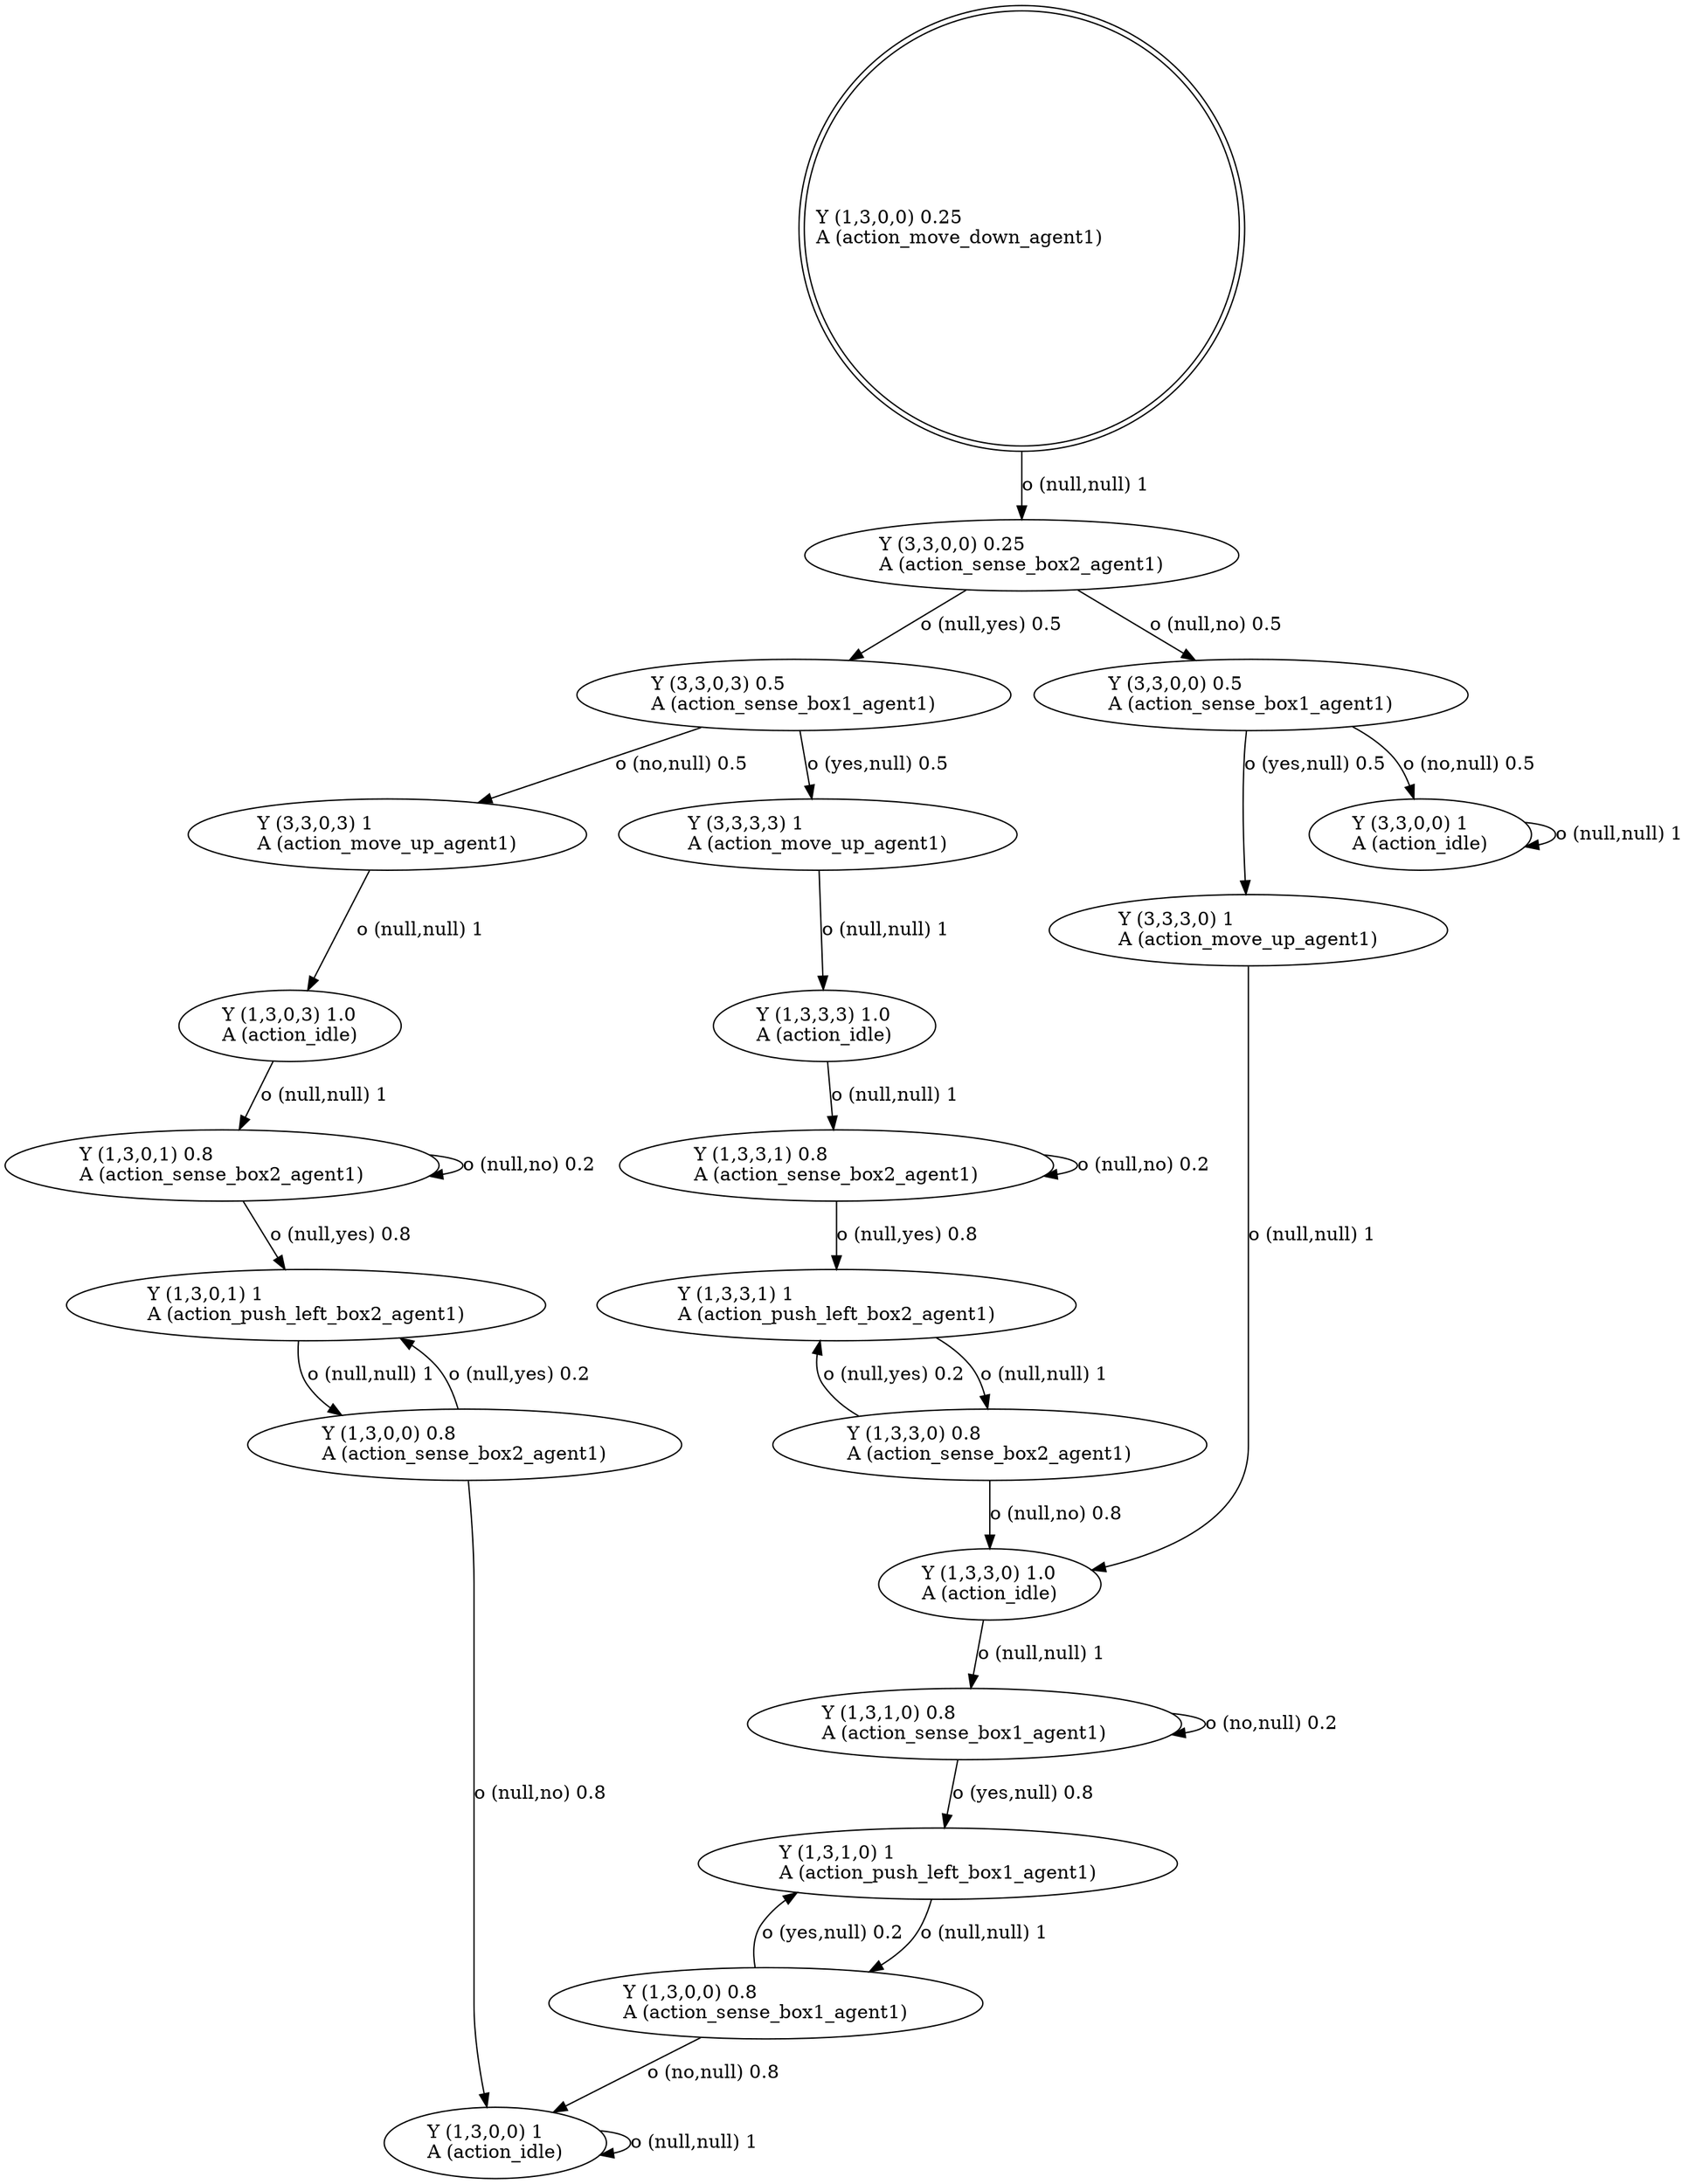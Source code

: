 digraph "G" {
root [label="Y (1,3,0,0) 0.25\lA (action_move_down_agent1)\l", labeljust="l", shape=doublecircle];
x0row4 [label="Y (3,3,0,0) 0.25\lA (action_sense_box2_agent1)\l"];
x0row8 [label="Y (3,3,0,3) 0.5\lA (action_sense_box1_agent1)\l"];
x0row9 [label="Y (3,3,0,0) 0.5\lA (action_sense_box1_agent1)\l"];
x0row25 [label="Y (3,3,3,3) 1\lA (action_move_up_agent1)\l"];
x0row26 [label="Y (3,3,0,3) 1\lA (action_move_up_agent1)\l"];
x0row30 [label="Y (1,3,3,3) 1.0\lA (action_idle)\l"];
x0row39 [label="Y (1,3,3,1) 0.8\lA (action_sense_box2_agent1)\l"];
x0row42 [label="Y (1,3,3,1) 1\lA (action_push_left_box2_agent1)\l"];
x0row51 [label="Y (1,3,3,0) 0.8\lA (action_sense_box2_agent1)\l"];
x0row55 [label="Y (1,3,3,0) 1.0\lA (action_idle)\l"];
x0row62 [label="Y (1,3,1,0) 0.8\lA (action_sense_box1_agent1)\l"];
x0row64 [label="Y (3,3,3,0) 1\lA (action_move_up_agent1)\l"];
x0row71 [label="Y (1,3,1,0) 1\lA (action_push_left_box1_agent1)\l"];
x0row74 [label="Y (1,3,0,0) 0.8\lA (action_sense_box1_agent1)\l"];
x0row82 [label="Y (1,3,0,0) 1\lA (action_idle)\l"];
x0row86 [label="Y (3,3,0,0) 1\lA (action_idle)\l"];
x0row89 [label="Y (1,3,0,3) 1.0\lA (action_idle)\l"];
x0row96 [label="Y (1,3,0,1) 0.8\lA (action_sense_box2_agent1)\l"];
x0row99 [label="Y (1,3,0,1) 1\lA (action_push_left_box2_agent1)\l"];
x0row106 [label="Y (1,3,0,0) 0.8\lA (action_sense_box2_agent1)\l"];
root -> x0row4  [key=0, label="o (null,null) 1\l"];
x0row4 -> x0row8  [key=0, label="o (null,yes) 0.5\l"];
x0row4 -> x0row9  [key=0, label="o (null,no) 0.5\l"];
x0row8 -> x0row25  [key=0, label="o (yes,null) 0.5\l"];
x0row8 -> x0row26  [key=0, label="o (no,null) 0.5\l"];
x0row9 -> x0row64  [key=0, label="o (yes,null) 0.5\l"];
x0row9 -> x0row86  [key=0, label="o (no,null) 0.5\l"];
x0row25 -> x0row30  [key=0, label="o (null,null) 1\l"];
x0row26 -> x0row89  [key=0, label="o (null,null) 1\l"];
x0row30 -> x0row39  [key=0, label="o (null,null) 1\l"];
x0row39 -> x0row42  [key=0, label="o (null,yes) 0.8\l"];
x0row39 -> x0row39  [key=0, label="o (null,no) 0.2\l"];
x0row42 -> x0row51  [key=0, label="o (null,null) 1\l"];
x0row51 -> x0row42  [key=0, label="o (null,yes) 0.2\l"];
x0row51 -> x0row55  [key=0, label="o (null,no) 0.8\l"];
x0row55 -> x0row62  [key=0, label="o (null,null) 1\l"];
x0row62 -> x0row71  [key=0, label="o (yes,null) 0.8\l"];
x0row62 -> x0row62  [key=0, label="o (no,null) 0.2\l"];
x0row64 -> x0row55  [key=0, label="o (null,null) 1\l"];
x0row71 -> x0row74  [key=0, label="o (null,null) 1\l"];
x0row74 -> x0row71  [key=0, label="o (yes,null) 0.2\l"];
x0row74 -> x0row82  [key=0, label="o (no,null) 0.8\l"];
x0row82 -> x0row82  [key=0, label="o (null,null) 1\l"];
x0row86 -> x0row86  [key=0, label="o (null,null) 1\l"];
x0row89 -> x0row96  [key=0, label="o (null,null) 1\l"];
x0row96 -> x0row99  [key=0, label="o (null,yes) 0.8\l"];
x0row96 -> x0row96  [key=0, label="o (null,no) 0.2\l"];
x0row99 -> x0row106  [key=0, label="o (null,null) 1\l"];
x0row106 -> x0row99  [key=0, label="o (null,yes) 0.2\l"];
x0row106 -> x0row82  [key=0, label="o (null,no) 0.8\l"];
}
